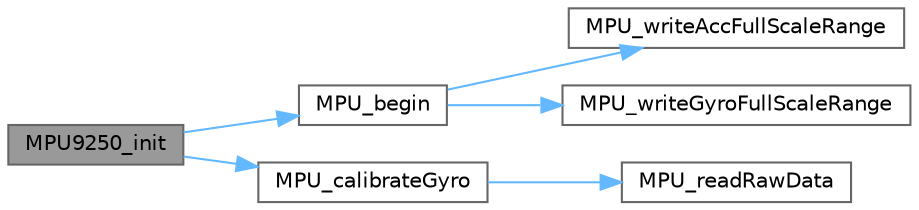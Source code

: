 digraph "MPU9250_init"
{
 // LATEX_PDF_SIZE
  bgcolor="transparent";
  edge [fontname=Helvetica,fontsize=10,labelfontname=Helvetica,labelfontsize=10];
  node [fontname=Helvetica,fontsize=10,shape=box,height=0.2,width=0.4];
  rankdir="LR";
  Node1 [id="Node000001",label="MPU9250_init",height=0.2,width=0.4,color="gray40", fillcolor="grey60", style="filled", fontcolor="black",tooltip="Initialize the MPU9250 sensor."];
  Node1 -> Node2 [id="edge1_Node000001_Node000002",color="steelblue1",style="solid",tooltip=" "];
  Node2 [id="Node000002",label="MPU_begin",height=0.2,width=0.4,color="grey40", fillcolor="white", style="filled",URL="$MPU9250__driver_8c.html#a5cc20d149521bd728225436e0e8245bd",tooltip="Set the IMU address, check for connection, reset IMU, and set full range scale."];
  Node2 -> Node3 [id="edge2_Node000002_Node000003",color="steelblue1",style="solid",tooltip=" "];
  Node3 [id="Node000003",label="MPU_writeAccFullScaleRange",height=0.2,width=0.4,color="grey40", fillcolor="white", style="filled",URL="$MPU9250__driver_8c.html#af7b16d00e6f5e3d9585a920cb33584bd",tooltip="Set the accelerometer full scale range."];
  Node2 -> Node4 [id="edge3_Node000002_Node000004",color="steelblue1",style="solid",tooltip=" "];
  Node4 [id="Node000004",label="MPU_writeGyroFullScaleRange",height=0.2,width=0.4,color="grey40", fillcolor="white", style="filled",URL="$MPU9250__driver_8c.html#a93c5414a16ec3a8bb315a9ce5ac2ebfb",tooltip="Set the gyroscope full scale range."];
  Node1 -> Node5 [id="edge4_Node000001_Node000005",color="steelblue1",style="solid",tooltip=" "];
  Node5 [id="Node000005",label="MPU_calibrateGyro",height=0.2,width=0.4,color="grey40", fillcolor="white", style="filled",URL="$MPU9250__driver_8c.html#aa847c36df2da652d7fa796696a056758",tooltip="Find offsets for each axis of gyroscope."];
  Node5 -> Node6 [id="edge5_Node000005_Node000006",color="steelblue1",style="solid",tooltip=" "];
  Node6 [id="Node000006",label="MPU_readRawData",height=0.2,width=0.4,color="grey40", fillcolor="white", style="filled",URL="$MPU9250__driver_8c.html#a9c3d9fc8303a931dd23be6debffaa598",tooltip="Read raw data from IMU."];
}
